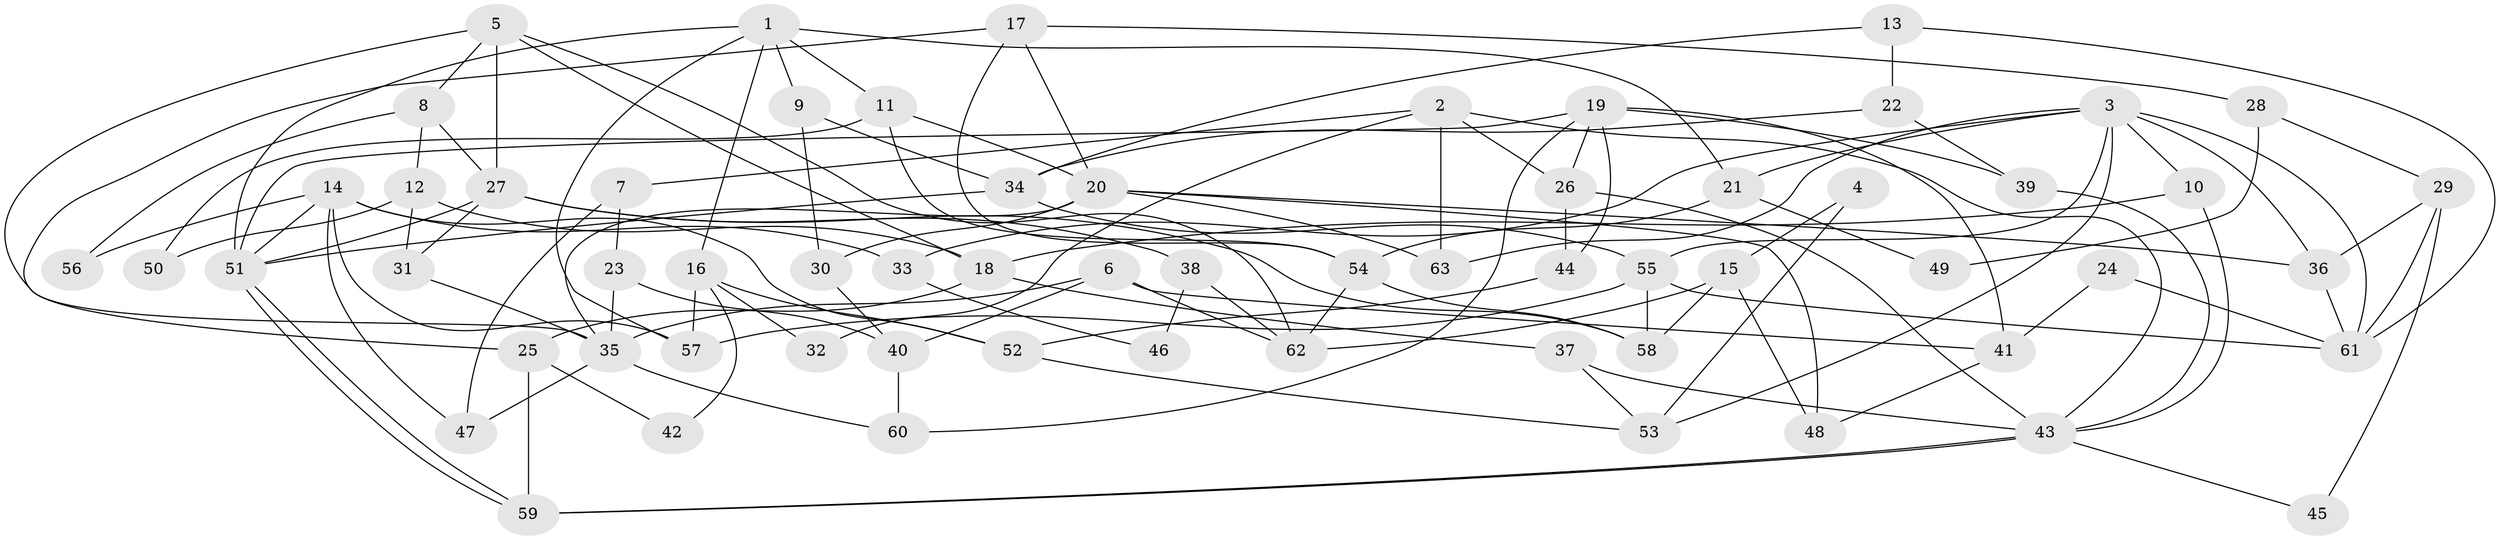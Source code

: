 // Generated by graph-tools (version 1.1) at 2025/11/02/27/25 16:11:21]
// undirected, 63 vertices, 126 edges
graph export_dot {
graph [start="1"]
  node [color=gray90,style=filled];
  1;
  2;
  3;
  4;
  5;
  6;
  7;
  8;
  9;
  10;
  11;
  12;
  13;
  14;
  15;
  16;
  17;
  18;
  19;
  20;
  21;
  22;
  23;
  24;
  25;
  26;
  27;
  28;
  29;
  30;
  31;
  32;
  33;
  34;
  35;
  36;
  37;
  38;
  39;
  40;
  41;
  42;
  43;
  44;
  45;
  46;
  47;
  48;
  49;
  50;
  51;
  52;
  53;
  54;
  55;
  56;
  57;
  58;
  59;
  60;
  61;
  62;
  63;
  1 -- 57;
  1 -- 21;
  1 -- 9;
  1 -- 11;
  1 -- 16;
  1 -- 51;
  2 -- 26;
  2 -- 43;
  2 -- 7;
  2 -- 32;
  2 -- 63;
  3 -- 53;
  3 -- 55;
  3 -- 10;
  3 -- 21;
  3 -- 33;
  3 -- 36;
  3 -- 61;
  3 -- 63;
  4 -- 53;
  4 -- 15;
  5 -- 35;
  5 -- 27;
  5 -- 8;
  5 -- 18;
  5 -- 62;
  6 -- 62;
  6 -- 35;
  6 -- 40;
  6 -- 41;
  7 -- 47;
  7 -- 23;
  8 -- 12;
  8 -- 27;
  8 -- 56;
  9 -- 34;
  9 -- 30;
  10 -- 18;
  10 -- 43;
  11 -- 20;
  11 -- 50;
  11 -- 54;
  12 -- 31;
  12 -- 18;
  12 -- 50;
  13 -- 22;
  13 -- 61;
  13 -- 34;
  14 -- 52;
  14 -- 51;
  14 -- 33;
  14 -- 47;
  14 -- 56;
  14 -- 57;
  15 -- 62;
  15 -- 58;
  15 -- 48;
  16 -- 57;
  16 -- 32;
  16 -- 42;
  16 -- 52;
  17 -- 54;
  17 -- 20;
  17 -- 25;
  17 -- 28;
  18 -- 25;
  18 -- 37;
  19 -- 51;
  19 -- 41;
  19 -- 26;
  19 -- 39;
  19 -- 44;
  19 -- 60;
  20 -- 63;
  20 -- 35;
  20 -- 30;
  20 -- 36;
  20 -- 48;
  21 -- 54;
  21 -- 49;
  22 -- 34;
  22 -- 39;
  23 -- 40;
  23 -- 35;
  24 -- 41;
  24 -- 61;
  25 -- 59;
  25 -- 42;
  26 -- 43;
  26 -- 44;
  27 -- 51;
  27 -- 31;
  27 -- 38;
  27 -- 58;
  28 -- 29;
  28 -- 49;
  29 -- 61;
  29 -- 36;
  29 -- 45;
  30 -- 40;
  31 -- 35;
  33 -- 46;
  34 -- 51;
  34 -- 55;
  35 -- 60;
  35 -- 47;
  36 -- 61;
  37 -- 43;
  37 -- 53;
  38 -- 62;
  38 -- 46;
  39 -- 43;
  40 -- 60;
  41 -- 48;
  43 -- 59;
  43 -- 59;
  43 -- 45;
  44 -- 52;
  51 -- 59;
  51 -- 59;
  52 -- 53;
  54 -- 58;
  54 -- 62;
  55 -- 61;
  55 -- 57;
  55 -- 58;
}
